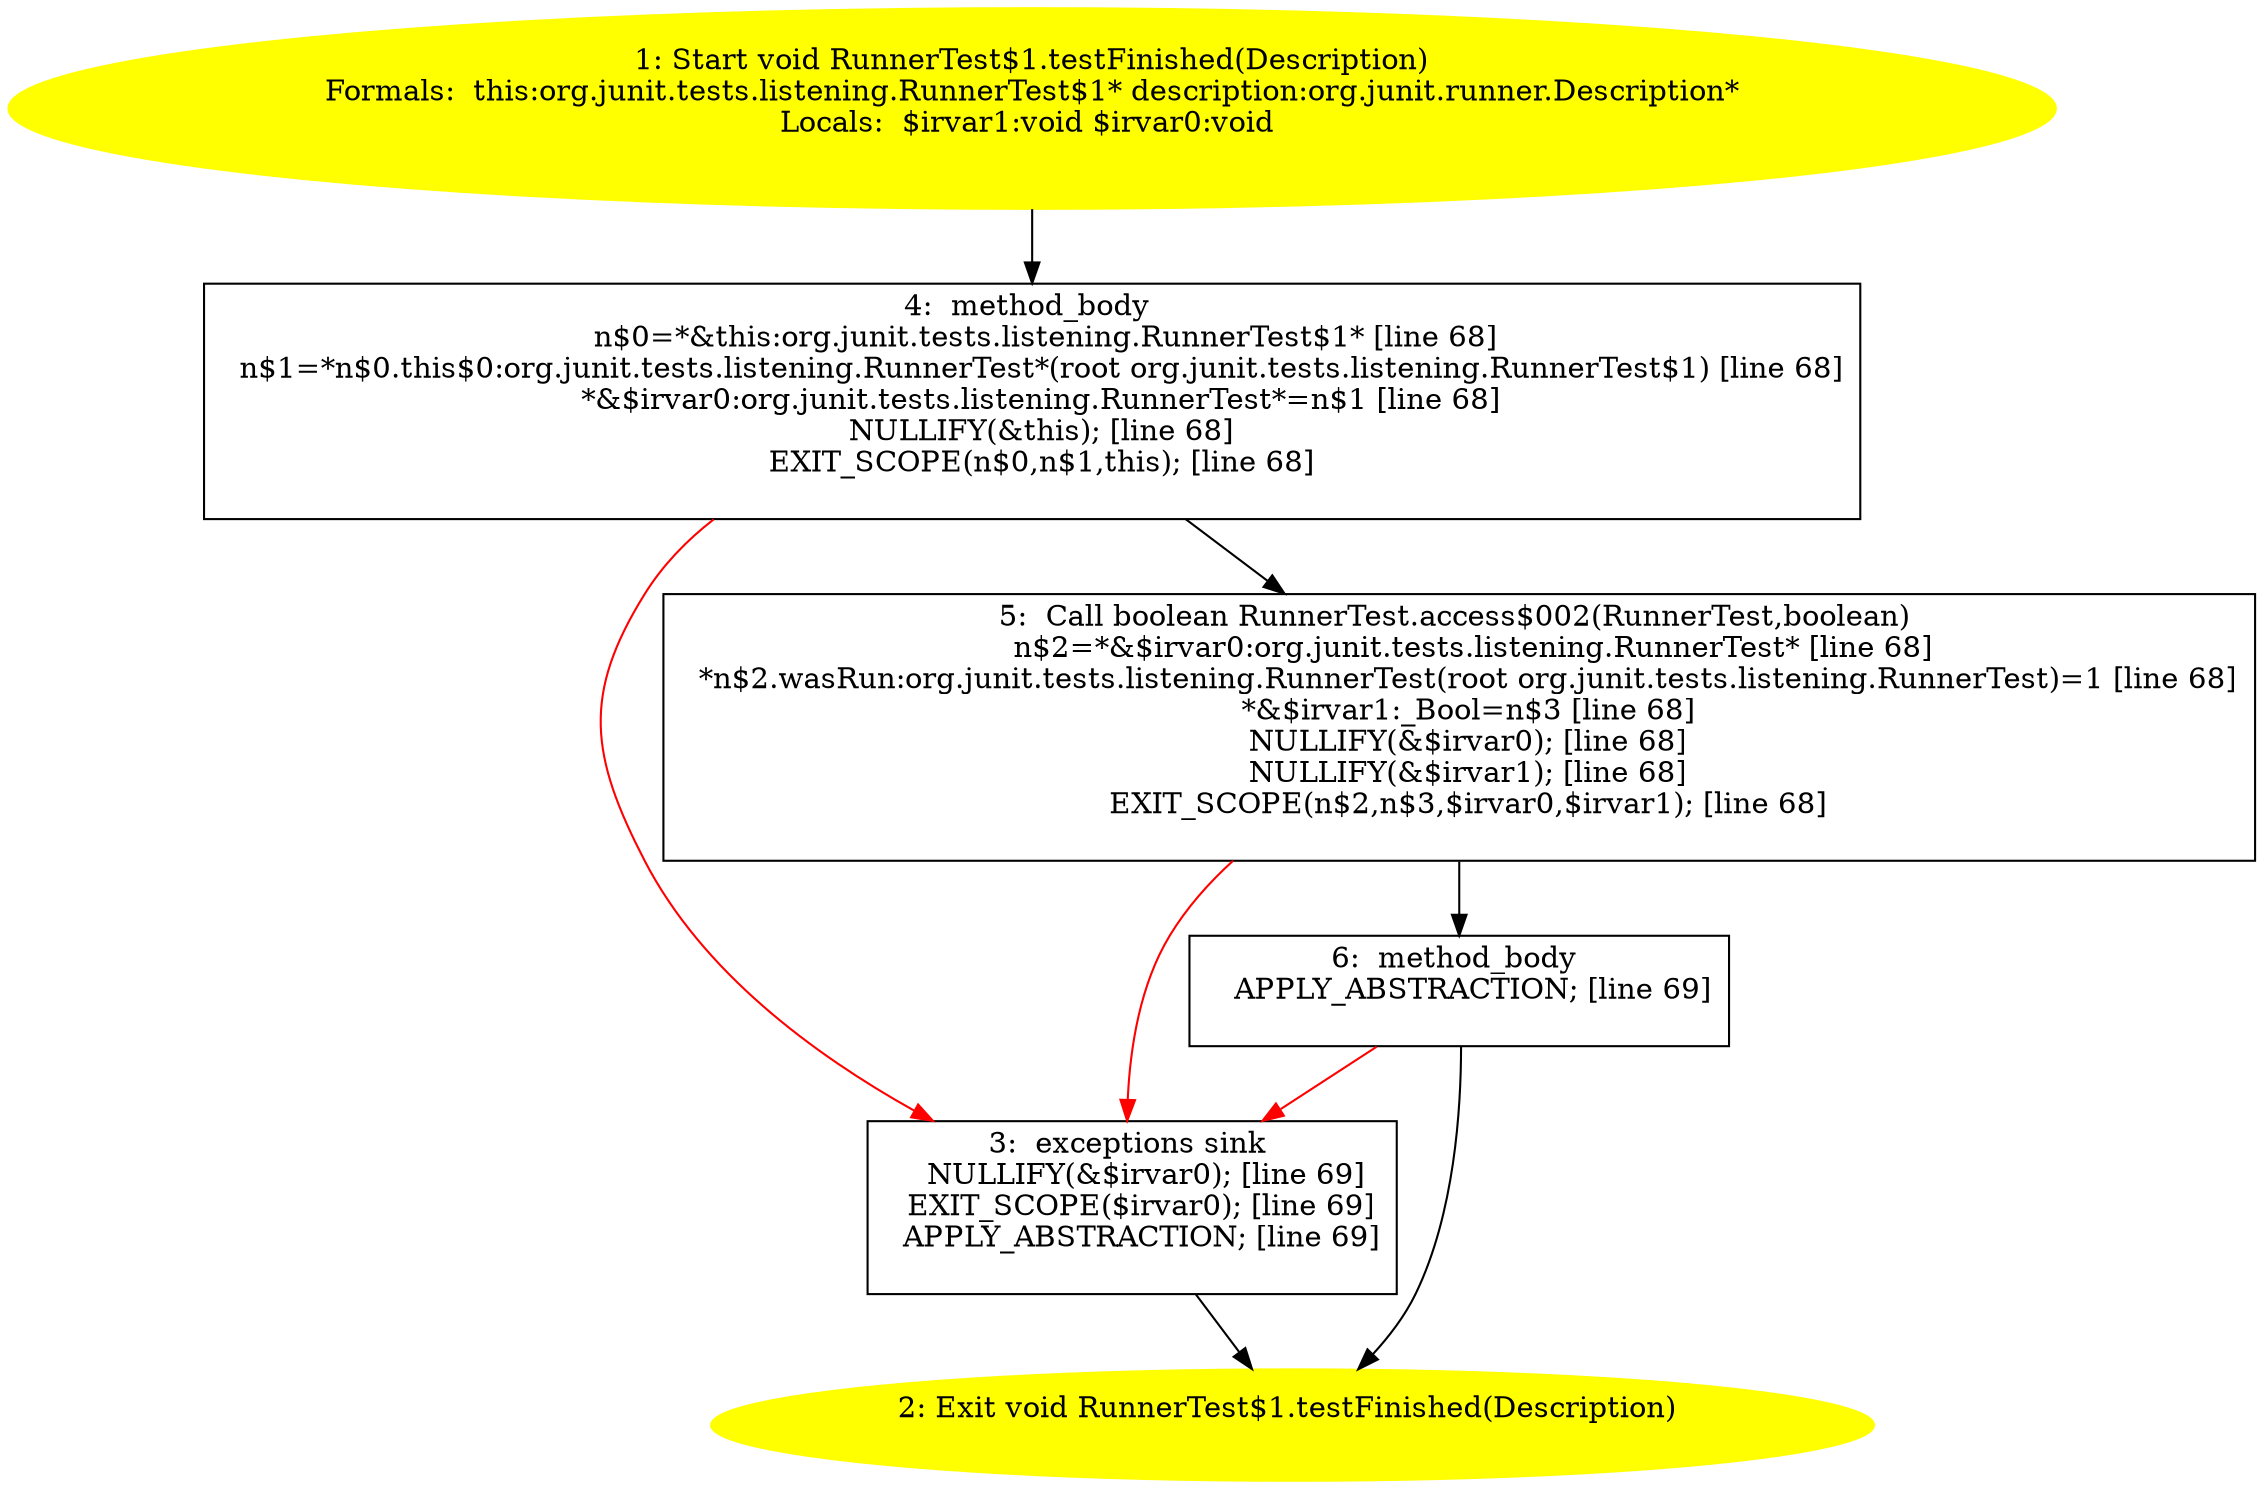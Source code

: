 /* @generated */
digraph cfg {
"org.junit.tests.listening.RunnerTest$1.testFinished(org.junit.runner.Description):void.fadaec254d1195d5a78a83b40a61ddac_1" [label="1: Start void RunnerTest$1.testFinished(Description)\nFormals:  this:org.junit.tests.listening.RunnerTest$1* description:org.junit.runner.Description*\nLocals:  $irvar1:void $irvar0:void \n  " color=yellow style=filled]
	

	 "org.junit.tests.listening.RunnerTest$1.testFinished(org.junit.runner.Description):void.fadaec254d1195d5a78a83b40a61ddac_1" -> "org.junit.tests.listening.RunnerTest$1.testFinished(org.junit.runner.Description):void.fadaec254d1195d5a78a83b40a61ddac_4" ;
"org.junit.tests.listening.RunnerTest$1.testFinished(org.junit.runner.Description):void.fadaec254d1195d5a78a83b40a61ddac_2" [label="2: Exit void RunnerTest$1.testFinished(Description) \n  " color=yellow style=filled]
	

"org.junit.tests.listening.RunnerTest$1.testFinished(org.junit.runner.Description):void.fadaec254d1195d5a78a83b40a61ddac_3" [label="3:  exceptions sink \n   NULLIFY(&$irvar0); [line 69]\n  EXIT_SCOPE($irvar0); [line 69]\n  APPLY_ABSTRACTION; [line 69]\n " shape="box"]
	

	 "org.junit.tests.listening.RunnerTest$1.testFinished(org.junit.runner.Description):void.fadaec254d1195d5a78a83b40a61ddac_3" -> "org.junit.tests.listening.RunnerTest$1.testFinished(org.junit.runner.Description):void.fadaec254d1195d5a78a83b40a61ddac_2" ;
"org.junit.tests.listening.RunnerTest$1.testFinished(org.junit.runner.Description):void.fadaec254d1195d5a78a83b40a61ddac_4" [label="4:  method_body \n   n$0=*&this:org.junit.tests.listening.RunnerTest$1* [line 68]\n  n$1=*n$0.this$0:org.junit.tests.listening.RunnerTest*(root org.junit.tests.listening.RunnerTest$1) [line 68]\n  *&$irvar0:org.junit.tests.listening.RunnerTest*=n$1 [line 68]\n  NULLIFY(&this); [line 68]\n  EXIT_SCOPE(n$0,n$1,this); [line 68]\n " shape="box"]
	

	 "org.junit.tests.listening.RunnerTest$1.testFinished(org.junit.runner.Description):void.fadaec254d1195d5a78a83b40a61ddac_4" -> "org.junit.tests.listening.RunnerTest$1.testFinished(org.junit.runner.Description):void.fadaec254d1195d5a78a83b40a61ddac_5" ;
	 "org.junit.tests.listening.RunnerTest$1.testFinished(org.junit.runner.Description):void.fadaec254d1195d5a78a83b40a61ddac_4" -> "org.junit.tests.listening.RunnerTest$1.testFinished(org.junit.runner.Description):void.fadaec254d1195d5a78a83b40a61ddac_3" [color="red" ];
"org.junit.tests.listening.RunnerTest$1.testFinished(org.junit.runner.Description):void.fadaec254d1195d5a78a83b40a61ddac_5" [label="5:  Call boolean RunnerTest.access$002(RunnerTest,boolean) \n   n$2=*&$irvar0:org.junit.tests.listening.RunnerTest* [line 68]\n  *n$2.wasRun:org.junit.tests.listening.RunnerTest(root org.junit.tests.listening.RunnerTest)=1 [line 68]\n  *&$irvar1:_Bool=n$3 [line 68]\n  NULLIFY(&$irvar0); [line 68]\n  NULLIFY(&$irvar1); [line 68]\n  EXIT_SCOPE(n$2,n$3,$irvar0,$irvar1); [line 68]\n " shape="box"]
	

	 "org.junit.tests.listening.RunnerTest$1.testFinished(org.junit.runner.Description):void.fadaec254d1195d5a78a83b40a61ddac_5" -> "org.junit.tests.listening.RunnerTest$1.testFinished(org.junit.runner.Description):void.fadaec254d1195d5a78a83b40a61ddac_6" ;
	 "org.junit.tests.listening.RunnerTest$1.testFinished(org.junit.runner.Description):void.fadaec254d1195d5a78a83b40a61ddac_5" -> "org.junit.tests.listening.RunnerTest$1.testFinished(org.junit.runner.Description):void.fadaec254d1195d5a78a83b40a61ddac_3" [color="red" ];
"org.junit.tests.listening.RunnerTest$1.testFinished(org.junit.runner.Description):void.fadaec254d1195d5a78a83b40a61ddac_6" [label="6:  method_body \n   APPLY_ABSTRACTION; [line 69]\n " shape="box"]
	

	 "org.junit.tests.listening.RunnerTest$1.testFinished(org.junit.runner.Description):void.fadaec254d1195d5a78a83b40a61ddac_6" -> "org.junit.tests.listening.RunnerTest$1.testFinished(org.junit.runner.Description):void.fadaec254d1195d5a78a83b40a61ddac_2" ;
	 "org.junit.tests.listening.RunnerTest$1.testFinished(org.junit.runner.Description):void.fadaec254d1195d5a78a83b40a61ddac_6" -> "org.junit.tests.listening.RunnerTest$1.testFinished(org.junit.runner.Description):void.fadaec254d1195d5a78a83b40a61ddac_3" [color="red" ];
}
